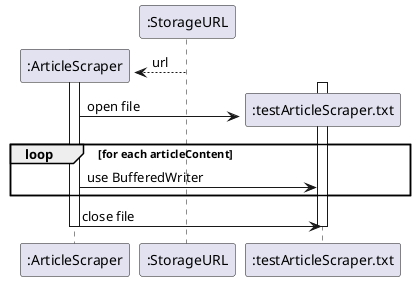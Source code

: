 @startuml

Create ":ArticleScraper"
activate ":ArticleScraper"

":StorageURL" --> ":ArticleScraper" : url

Create ":testArticleScraper.txt"
activate ":testArticleScraper.txt"

":ArticleScraper" -> ":testArticleScraper.txt" : open file

loop for each articleContent
    ":ArticleScraper" -> ":testArticleScraper.txt" : use BufferedWriter
end

":ArticleScraper" -> ":testArticleScraper.txt" : close file

deactivate ":testArticleScraper.txt"
deactivate ":ArticleScraper"

@enduml
